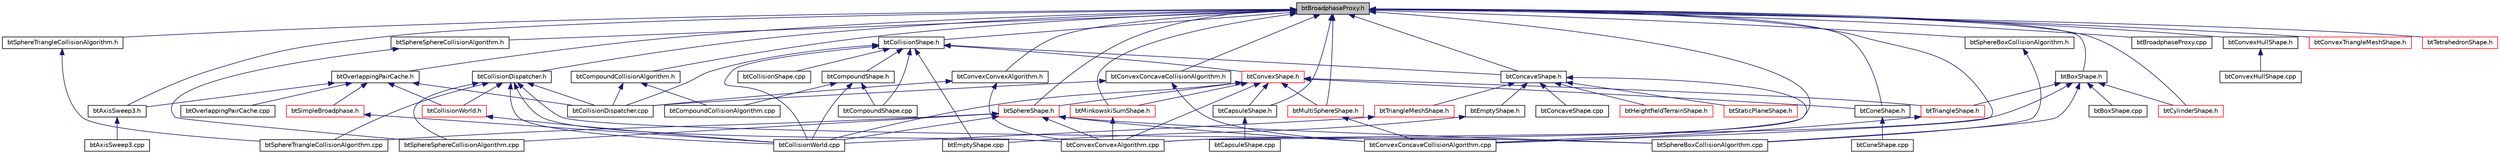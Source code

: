 digraph G
{
  edge [fontname="Helvetica",fontsize="10",labelfontname="Helvetica",labelfontsize="10"];
  node [fontname="Helvetica",fontsize="10",shape=record];
  Node1 [label="btBroadphaseProxy.h",height=0.2,width=0.4,color="black", fillcolor="grey75", style="filled" fontcolor="black"];
  Node1 -> Node2 [dir="back",color="midnightblue",fontsize="10",style="solid",fontname="Helvetica"];
  Node2 [label="btOverlappingPairCache.h",height=0.2,width=0.4,color="black", fillcolor="white", style="filled",URL="$btOverlappingPairCache_8h.html"];
  Node2 -> Node3 [dir="back",color="midnightblue",fontsize="10",style="solid",fontname="Helvetica"];
  Node3 [label="btAxisSweep3.h",height=0.2,width=0.4,color="black", fillcolor="white", style="filled",URL="$btAxisSweep3_8h.html"];
  Node3 -> Node4 [dir="back",color="midnightblue",fontsize="10",style="solid",fontname="Helvetica"];
  Node4 [label="btAxisSweep3.cpp",height=0.2,width=0.4,color="black", fillcolor="white", style="filled",URL="$btAxisSweep3_8cpp.html"];
  Node2 -> Node5 [dir="back",color="midnightblue",fontsize="10",style="solid",fontname="Helvetica"];
  Node5 [label="btOverlappingPairCache.cpp",height=0.2,width=0.4,color="black", fillcolor="white", style="filled",URL="$btOverlappingPairCache_8cpp.html"];
  Node2 -> Node6 [dir="back",color="midnightblue",fontsize="10",style="solid",fontname="Helvetica"];
  Node6 [label="btSimpleBroadphase.h",height=0.2,width=0.4,color="red", fillcolor="white", style="filled",URL="$btSimpleBroadphase_8h.html"];
  Node6 -> Node7 [dir="back",color="midnightblue",fontsize="10",style="solid",fontname="Helvetica"];
  Node7 [label="btCollisionWorld.cpp",height=0.2,width=0.4,color="black", fillcolor="white", style="filled",URL="$btCollisionWorld_8cpp.html"];
  Node2 -> Node8 [dir="back",color="midnightblue",fontsize="10",style="solid",fontname="Helvetica"];
  Node8 [label="btCollisionDispatcher.cpp",height=0.2,width=0.4,color="black", fillcolor="white", style="filled",URL="$btCollisionDispatcher_8cpp.html"];
  Node2 -> Node9 [dir="back",color="midnightblue",fontsize="10",style="solid",fontname="Helvetica"];
  Node9 [label="btCollisionWorld.h",height=0.2,width=0.4,color="red", fillcolor="white", style="filled",URL="$btCollisionWorld_8h.html"];
  Node9 -> Node7 [dir="back",color="midnightblue",fontsize="10",style="solid",fontname="Helvetica"];
  Node1 -> Node3 [dir="back",color="midnightblue",fontsize="10",style="solid",fontname="Helvetica"];
  Node1 -> Node10 [dir="back",color="midnightblue",fontsize="10",style="solid",fontname="Helvetica"];
  Node10 [label="btBroadphaseProxy.cpp",height=0.2,width=0.4,color="black", fillcolor="white", style="filled",URL="$btBroadphaseProxy_8cpp.html"];
  Node1 -> Node11 [dir="back",color="midnightblue",fontsize="10",style="solid",fontname="Helvetica"];
  Node11 [label="btCollisionDispatcher.h",height=0.2,width=0.4,color="black", fillcolor="white", style="filled",URL="$btCollisionDispatcher_8h.html"];
  Node11 -> Node8 [dir="back",color="midnightblue",fontsize="10",style="solid",fontname="Helvetica"];
  Node11 -> Node9 [dir="back",color="midnightblue",fontsize="10",style="solid",fontname="Helvetica"];
  Node11 -> Node7 [dir="back",color="midnightblue",fontsize="10",style="solid",fontname="Helvetica"];
  Node11 -> Node12 [dir="back",color="midnightblue",fontsize="10",style="solid",fontname="Helvetica"];
  Node12 [label="btConvexConvexAlgorithm.cpp",height=0.2,width=0.4,color="black", fillcolor="white", style="filled",URL="$btConvexConvexAlgorithm_8cpp.html"];
  Node11 -> Node13 [dir="back",color="midnightblue",fontsize="10",style="solid",fontname="Helvetica"];
  Node13 [label="btSphereBoxCollisionAlgorithm.cpp",height=0.2,width=0.4,color="black", fillcolor="white", style="filled",URL="$btSphereBoxCollisionAlgorithm_8cpp.html"];
  Node11 -> Node14 [dir="back",color="midnightblue",fontsize="10",style="solid",fontname="Helvetica"];
  Node14 [label="btSphereSphereCollisionAlgorithm.cpp",height=0.2,width=0.4,color="black", fillcolor="white", style="filled",URL="$btSphereSphereCollisionAlgorithm_8cpp.html"];
  Node11 -> Node15 [dir="back",color="midnightblue",fontsize="10",style="solid",fontname="Helvetica"];
  Node15 [label="btSphereTriangleCollisionAlgorithm.cpp",height=0.2,width=0.4,color="black", fillcolor="white", style="filled",URL="$btSphereTriangleCollisionAlgorithm_8cpp.html"];
  Node1 -> Node16 [dir="back",color="midnightblue",fontsize="10",style="solid",fontname="Helvetica"];
  Node16 [label="btCompoundCollisionAlgorithm.h",height=0.2,width=0.4,color="black", fillcolor="white", style="filled",URL="$btCompoundCollisionAlgorithm_8h.html"];
  Node16 -> Node8 [dir="back",color="midnightblue",fontsize="10",style="solid",fontname="Helvetica"];
  Node16 -> Node17 [dir="back",color="midnightblue",fontsize="10",style="solid",fontname="Helvetica"];
  Node17 [label="btCompoundCollisionAlgorithm.cpp",height=0.2,width=0.4,color="black", fillcolor="white", style="filled",URL="$btCompoundCollisionAlgorithm_8cpp.html"];
  Node1 -> Node18 [dir="back",color="midnightblue",fontsize="10",style="solid",fontname="Helvetica"];
  Node18 [label="btConvexConcaveCollisionAlgorithm.h",height=0.2,width=0.4,color="black", fillcolor="white", style="filled",URL="$btConvexConcaveCollisionAlgorithm_8h.html"];
  Node18 -> Node8 [dir="back",color="midnightblue",fontsize="10",style="solid",fontname="Helvetica"];
  Node18 -> Node19 [dir="back",color="midnightblue",fontsize="10",style="solid",fontname="Helvetica"];
  Node19 [label="btConvexConcaveCollisionAlgorithm.cpp",height=0.2,width=0.4,color="black", fillcolor="white", style="filled",URL="$btConvexConcaveCollisionAlgorithm_8cpp.html"];
  Node1 -> Node19 [dir="back",color="midnightblue",fontsize="10",style="solid",fontname="Helvetica"];
  Node1 -> Node20 [dir="back",color="midnightblue",fontsize="10",style="solid",fontname="Helvetica"];
  Node20 [label="btConvexConvexAlgorithm.h",height=0.2,width=0.4,color="black", fillcolor="white", style="filled",URL="$btConvexConvexAlgorithm_8h.html"];
  Node20 -> Node8 [dir="back",color="midnightblue",fontsize="10",style="solid",fontname="Helvetica"];
  Node20 -> Node12 [dir="back",color="midnightblue",fontsize="10",style="solid",fontname="Helvetica"];
  Node1 -> Node12 [dir="back",color="midnightblue",fontsize="10",style="solid",fontname="Helvetica"];
  Node1 -> Node21 [dir="back",color="midnightblue",fontsize="10",style="solid",fontname="Helvetica"];
  Node21 [label="btSphereBoxCollisionAlgorithm.h",height=0.2,width=0.4,color="black", fillcolor="white", style="filled",URL="$btSphereBoxCollisionAlgorithm_8h.html"];
  Node21 -> Node13 [dir="back",color="midnightblue",fontsize="10",style="solid",fontname="Helvetica"];
  Node1 -> Node22 [dir="back",color="midnightblue",fontsize="10",style="solid",fontname="Helvetica"];
  Node22 [label="btSphereSphereCollisionAlgorithm.h",height=0.2,width=0.4,color="black", fillcolor="white", style="filled",URL="$btSphereSphereCollisionAlgorithm_8h.html"];
  Node22 -> Node14 [dir="back",color="midnightblue",fontsize="10",style="solid",fontname="Helvetica"];
  Node1 -> Node23 [dir="back",color="midnightblue",fontsize="10",style="solid",fontname="Helvetica"];
  Node23 [label="btSphereTriangleCollisionAlgorithm.h",height=0.2,width=0.4,color="black", fillcolor="white", style="filled",URL="$btSphereTriangleCollisionAlgorithm_8h.html"];
  Node23 -> Node15 [dir="back",color="midnightblue",fontsize="10",style="solid",fontname="Helvetica"];
  Node1 -> Node24 [dir="back",color="midnightblue",fontsize="10",style="solid",fontname="Helvetica"];
  Node24 [label="btCollisionShape.h",height=0.2,width=0.4,color="black", fillcolor="white", style="filled",URL="$btCollisionShape_8h.html"];
  Node24 -> Node8 [dir="back",color="midnightblue",fontsize="10",style="solid",fontname="Helvetica"];
  Node24 -> Node7 [dir="back",color="midnightblue",fontsize="10",style="solid",fontname="Helvetica"];
  Node24 -> Node25 [dir="back",color="midnightblue",fontsize="10",style="solid",fontname="Helvetica"];
  Node25 [label="btConvexShape.h",height=0.2,width=0.4,color="red", fillcolor="white", style="filled",URL="$btConvexShape_8h.html"];
  Node25 -> Node7 [dir="back",color="midnightblue",fontsize="10",style="solid",fontname="Helvetica"];
  Node25 -> Node12 [dir="back",color="midnightblue",fontsize="10",style="solid",fontname="Helvetica"];
  Node25 -> Node26 [dir="back",color="midnightblue",fontsize="10",style="solid",fontname="Helvetica"];
  Node26 [label="btCapsuleShape.h",height=0.2,width=0.4,color="black", fillcolor="white", style="filled",URL="$btCapsuleShape_8h.html"];
  Node26 -> Node27 [dir="back",color="midnightblue",fontsize="10",style="solid",fontname="Helvetica"];
  Node27 [label="btCapsuleShape.cpp",height=0.2,width=0.4,color="black", fillcolor="white", style="filled",URL="$btCapsuleShape_8cpp.html"];
  Node25 -> Node28 [dir="back",color="midnightblue",fontsize="10",style="solid",fontname="Helvetica"];
  Node28 [label="btConeShape.h",height=0.2,width=0.4,color="black", fillcolor="white", style="filled",URL="$btConeShape_8h.html"];
  Node28 -> Node29 [dir="back",color="midnightblue",fontsize="10",style="solid",fontname="Helvetica"];
  Node29 [label="btConeShape.cpp",height=0.2,width=0.4,color="black", fillcolor="white", style="filled",URL="$btConeShape_8cpp.html"];
  Node25 -> Node30 [dir="back",color="midnightblue",fontsize="10",style="solid",fontname="Helvetica"];
  Node30 [label="btMinkowskiSumShape.h",height=0.2,width=0.4,color="red", fillcolor="white", style="filled",URL="$btMinkowskiSumShape_8h.html"];
  Node30 -> Node12 [dir="back",color="midnightblue",fontsize="10",style="solid",fontname="Helvetica"];
  Node25 -> Node31 [dir="back",color="midnightblue",fontsize="10",style="solid",fontname="Helvetica"];
  Node31 [label="btMultiSphereShape.h",height=0.2,width=0.4,color="red", fillcolor="white", style="filled",URL="$btMultiSphereShape_8h.html"];
  Node31 -> Node19 [dir="back",color="midnightblue",fontsize="10",style="solid",fontname="Helvetica"];
  Node25 -> Node32 [dir="back",color="midnightblue",fontsize="10",style="solid",fontname="Helvetica"];
  Node32 [label="btSphereShape.h",height=0.2,width=0.4,color="red", fillcolor="white", style="filled",URL="$btSphereShape_8h.html"];
  Node32 -> Node7 [dir="back",color="midnightblue",fontsize="10",style="solid",fontname="Helvetica"];
  Node32 -> Node19 [dir="back",color="midnightblue",fontsize="10",style="solid",fontname="Helvetica"];
  Node32 -> Node12 [dir="back",color="midnightblue",fontsize="10",style="solid",fontname="Helvetica"];
  Node32 -> Node13 [dir="back",color="midnightblue",fontsize="10",style="solid",fontname="Helvetica"];
  Node32 -> Node14 [dir="back",color="midnightblue",fontsize="10",style="solid",fontname="Helvetica"];
  Node32 -> Node15 [dir="back",color="midnightblue",fontsize="10",style="solid",fontname="Helvetica"];
  Node25 -> Node33 [dir="back",color="midnightblue",fontsize="10",style="solid",fontname="Helvetica"];
  Node33 [label="btTriangleShape.h",height=0.2,width=0.4,color="red", fillcolor="white", style="filled",URL="$btTriangleShape_8h.html"];
  Node33 -> Node19 [dir="back",color="midnightblue",fontsize="10",style="solid",fontname="Helvetica"];
  Node24 -> Node34 [dir="back",color="midnightblue",fontsize="10",style="solid",fontname="Helvetica"];
  Node34 [label="btConcaveShape.h",height=0.2,width=0.4,color="black", fillcolor="white", style="filled",URL="$btConcaveShape_8h.html"];
  Node34 -> Node19 [dir="back",color="midnightblue",fontsize="10",style="solid",fontname="Helvetica"];
  Node34 -> Node35 [dir="back",color="midnightblue",fontsize="10",style="solid",fontname="Helvetica"];
  Node35 [label="btTriangleMeshShape.h",height=0.2,width=0.4,color="red", fillcolor="white", style="filled",URL="$btTriangleMeshShape_8h.html"];
  Node35 -> Node7 [dir="back",color="midnightblue",fontsize="10",style="solid",fontname="Helvetica"];
  Node34 -> Node36 [dir="back",color="midnightblue",fontsize="10",style="solid",fontname="Helvetica"];
  Node36 [label="btConcaveShape.cpp",height=0.2,width=0.4,color="black", fillcolor="white", style="filled",URL="$btConcaveShape_8cpp.html"];
  Node34 -> Node37 [dir="back",color="midnightblue",fontsize="10",style="solid",fontname="Helvetica"];
  Node37 [label="btEmptyShape.h",height=0.2,width=0.4,color="black", fillcolor="white", style="filled",URL="$btEmptyShape_8h.html"];
  Node37 -> Node38 [dir="back",color="midnightblue",fontsize="10",style="solid",fontname="Helvetica"];
  Node38 [label="btEmptyShape.cpp",height=0.2,width=0.4,color="black", fillcolor="white", style="filled",URL="$btEmptyShape_8cpp.html"];
  Node34 -> Node39 [dir="back",color="midnightblue",fontsize="10",style="solid",fontname="Helvetica"];
  Node39 [label="btHeightfieldTerrainShape.h",height=0.2,width=0.4,color="red", fillcolor="white", style="filled",URL="$btHeightfieldTerrainShape_8h.html"];
  Node34 -> Node40 [dir="back",color="midnightblue",fontsize="10",style="solid",fontname="Helvetica"];
  Node40 [label="btStaticPlaneShape.h",height=0.2,width=0.4,color="red", fillcolor="white", style="filled",URL="$btStaticPlaneShape_8h.html"];
  Node24 -> Node41 [dir="back",color="midnightblue",fontsize="10",style="solid",fontname="Helvetica"];
  Node41 [label="btCollisionShape.cpp",height=0.2,width=0.4,color="black", fillcolor="white", style="filled",URL="$btCollisionShape_8cpp.html"];
  Node24 -> Node42 [dir="back",color="midnightblue",fontsize="10",style="solid",fontname="Helvetica"];
  Node42 [label="btCompoundShape.h",height=0.2,width=0.4,color="black", fillcolor="white", style="filled",URL="$btCompoundShape_8h.html"];
  Node42 -> Node7 [dir="back",color="midnightblue",fontsize="10",style="solid",fontname="Helvetica"];
  Node42 -> Node17 [dir="back",color="midnightblue",fontsize="10",style="solid",fontname="Helvetica"];
  Node42 -> Node43 [dir="back",color="midnightblue",fontsize="10",style="solid",fontname="Helvetica"];
  Node43 [label="btCompoundShape.cpp",height=0.2,width=0.4,color="black", fillcolor="white", style="filled",URL="$btCompoundShape_8cpp.html"];
  Node24 -> Node43 [dir="back",color="midnightblue",fontsize="10",style="solid",fontname="Helvetica"];
  Node24 -> Node38 [dir="back",color="midnightblue",fontsize="10",style="solid",fontname="Helvetica"];
  Node1 -> Node44 [dir="back",color="midnightblue",fontsize="10",style="solid",fontname="Helvetica"];
  Node44 [label="btBoxShape.h",height=0.2,width=0.4,color="black", fillcolor="white", style="filled",URL="$btBoxShape_8h.html"];
  Node44 -> Node12 [dir="back",color="midnightblue",fontsize="10",style="solid",fontname="Helvetica"];
  Node44 -> Node13 [dir="back",color="midnightblue",fontsize="10",style="solid",fontname="Helvetica"];
  Node44 -> Node45 [dir="back",color="midnightblue",fontsize="10",style="solid",fontname="Helvetica"];
  Node45 [label="btBoxShape.cpp",height=0.2,width=0.4,color="black", fillcolor="white", style="filled",URL="$btBoxShape_8cpp.html"];
  Node44 -> Node46 [dir="back",color="midnightblue",fontsize="10",style="solid",fontname="Helvetica"];
  Node46 [label="btCylinderShape.h",height=0.2,width=0.4,color="red", fillcolor="white", style="filled",URL="$btCylinderShape_8h.html"];
  Node44 -> Node33 [dir="back",color="midnightblue",fontsize="10",style="solid",fontname="Helvetica"];
  Node1 -> Node34 [dir="back",color="midnightblue",fontsize="10",style="solid",fontname="Helvetica"];
  Node1 -> Node26 [dir="back",color="midnightblue",fontsize="10",style="solid",fontname="Helvetica"];
  Node1 -> Node28 [dir="back",color="midnightblue",fontsize="10",style="solid",fontname="Helvetica"];
  Node1 -> Node47 [dir="back",color="midnightblue",fontsize="10",style="solid",fontname="Helvetica"];
  Node47 [label="btConvexHullShape.h",height=0.2,width=0.4,color="black", fillcolor="white", style="filled",URL="$btConvexHullShape_8h.html"];
  Node47 -> Node48 [dir="back",color="midnightblue",fontsize="10",style="solid",fontname="Helvetica"];
  Node48 [label="btConvexHullShape.cpp",height=0.2,width=0.4,color="black", fillcolor="white", style="filled",URL="$btConvexHullShape_8cpp.html"];
  Node1 -> Node49 [dir="back",color="midnightblue",fontsize="10",style="solid",fontname="Helvetica"];
  Node49 [label="btConvexTriangleMeshShape.h",height=0.2,width=0.4,color="red", fillcolor="white", style="filled",URL="$btConvexTriangleMeshShape_8h.html"];
  Node1 -> Node46 [dir="back",color="midnightblue",fontsize="10",style="solid",fontname="Helvetica"];
  Node1 -> Node30 [dir="back",color="midnightblue",fontsize="10",style="solid",fontname="Helvetica"];
  Node1 -> Node31 [dir="back",color="midnightblue",fontsize="10",style="solid",fontname="Helvetica"];
  Node1 -> Node32 [dir="back",color="midnightblue",fontsize="10",style="solid",fontname="Helvetica"];
  Node1 -> Node50 [dir="back",color="midnightblue",fontsize="10",style="solid",fontname="Helvetica"];
  Node50 [label="btTetrahedronShape.h",height=0.2,width=0.4,color="red", fillcolor="white", style="filled",URL="$btTetrahedronShape_8h.html"];
}
